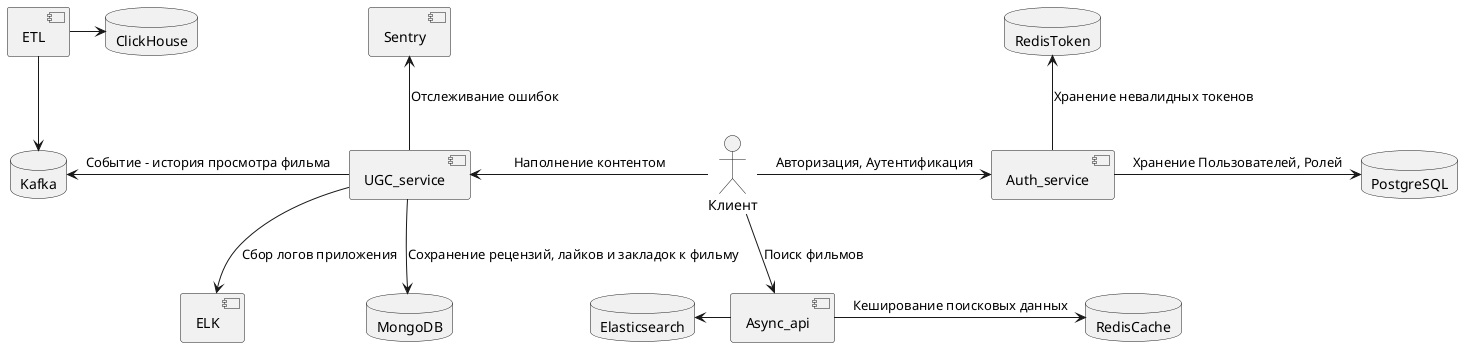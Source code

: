 @startuml
skinparam componentStyle uml2
actor Клиент as Client
component Auth_service
component Async_api
component UGC_service
database Elasticsearch
database PostgreSQL
database RedisCache
database RedisToken
database Kafka
database ClickHouse
component ETL
database MongoDB
component Sentry
component ELK

Client -right-> Auth_service: Авторизация, Аутентификация
Client -down-> Async_api: Поиск фильмов
Client -left-> UGC_service: Наполнение контентом
Auth_service -up-> RedisToken: Хранение невалидных токенов
Auth_service -> PostgreSQL: Хранение Пользователей, Ролей
Async_api -right-> RedisCache: Кеширование поисковых данных
UGC_service -left-> Kafka: Событие - история просмотра фильма
Elasticsearch <- Async_api
ETL -> ClickHouse
UGC_service -down-> ELK: Сбор логов приложения
UGC_service --> MongoDB: Сохранение рецензий, лайков и закладок к фильму
UGC_service -up-> Sentry: Отслеживание ошибок

ETL --> Kafka
@enduml

